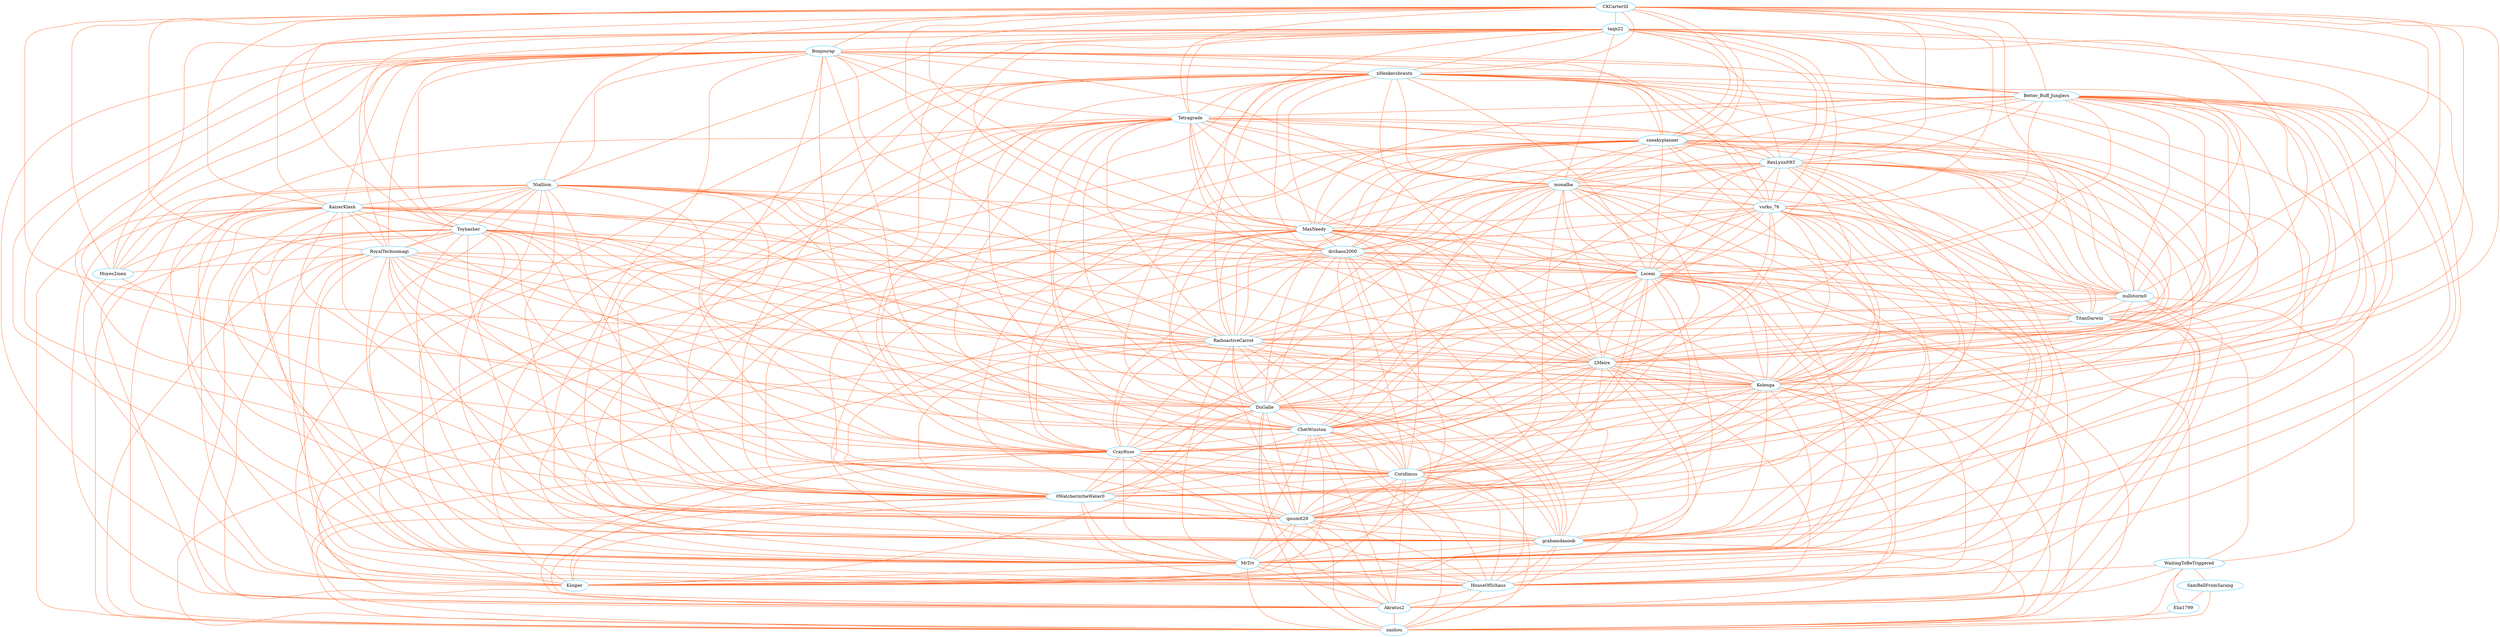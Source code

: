 strict graph "" {
	node [label="\N"];
	0	[color="#1fbfff",
		label=CKCarterIII,
		size=5.0,
		title=CKCarterIII];
	1	[color="#1fbfff",
		label=taqn22,
		size=5.0,
		title=taqn22];
	0 -- 1	[color="#ff5f1f",
		title="['civ', 'CrusaderKings']",
		weight=2,
		width=2];
	2	[color="#1fbfff",
		label=Bonjourap,
		size=5.0,
		title=Bonjourap];
	0 -- 2	[color="#ff5f1f",
		title="['civ']",
		weight=1,
		width=1];
	3	[color="#1fbfff",
		label=Niallism,
		size=5.0,
		title=Niallism];
	0 -- 3	[color="#ff5f1f",
		title="['civ']",
		weight=1,
		width=1];
	4	[color="#1fbfff",
		label=KaizerKlash,
		size=5.0,
		title=KaizerKlash];
	0 -- 4	[color="#ff5f1f",
		title="['civ']",
		weight=1,
		width=1];
	5	[color="#1fbfff",
		label=Toybasher,
		size=5.0,
		title=Toybasher];
	0 -- 5	[color="#ff5f1f",
		title="['civ']",
		weight=1,
		width=1];
	6	[color="#1fbfff",
		label=RoyalTechnomagi,
		size=5.0,
		title=RoyalTechnomagi];
	0 -- 6	[color="#ff5f1f",
		title="['civ']",
		weight=1,
		width=1];
	7	[color="#1fbfff",
		label=Moyes2men,
		size=5.0,
		title=Moyes2men];
	0 -- 7	[color="#ff5f1f",
		title="['civ']",
		weight=1,
		width=1];
	8	[color="#1fbfff",
		label=xHenkersbrautx,
		size=5.0,
		title=xHenkersbrautx];
	0 -- 8	[color="#ff5f1f",
		title="['CrusaderKings']",
		weight=1,
		width=1];
	9	[color="#1fbfff",
		label=Better_Buff_Junglers,
		size=5.0,
		title=Better_Buff_Junglers];
	0 -- 9	[color="#ff5f1f",
		title="['CrusaderKings']",
		weight=1,
		width=1];
	10	[color="#1fbfff",
		label=Tetragrade,
		size=5.0,
		title=Tetragrade];
	0 -- 10	[color="#ff5f1f",
		title="['CrusaderKings']",
		weight=1,
		width=1];
	11	[color="#1fbfff",
		label=sneakyplanner,
		size=5.0,
		title=sneakyplanner];
	0 -- 11	[color="#ff5f1f",
		title="['CrusaderKings']",
		weight=1,
		width=1];
	12	[color="#1fbfff",
		label=RexLynxPRT,
		size=5.0,
		title=RexLynxPRT];
	0 -- 12	[color="#ff5f1f",
		title="['CrusaderKings']",
		weight=1,
		width=1];
	13	[color="#1fbfff",
		label=monalba,
		size=5.0,
		title=monalba];
	0 -- 13	[color="#ff5f1f",
		title="['CrusaderKings']",
		weight=1,
		width=1];
	14	[color="#1fbfff",
		label=vorko_76,
		size=5.0,
		title=vorko_76];
	0 -- 14	[color="#ff5f1f",
		title="['CrusaderKings']",
		weight=1,
		width=1];
	15	[color="#1fbfff",
		label=MaxNeedy,
		size=5.0,
		title=MaxNeedy];
	0 -- 15	[color="#ff5f1f",
		title="['CrusaderKings']",
		weight=1,
		width=1];
	16	[color="#1fbfff",
		label=drchaos2000,
		size=5.0,
		title=drchaos2000];
	0 -- 16	[color="#ff5f1f",
		title="['CrusaderKings']",
		weight=1,
		width=1];
	17	[color="#1fbfff",
		label=Locem,
		size=5.0,
		title=Locem];
	0 -- 17	[color="#ff5f1f",
		title="['CrusaderKings']",
		weight=1,
		width=1];
	18	[color="#1fbfff",
		label=nullstorm0,
		size=5.0,
		title=nullstorm0];
	0 -- 18	[color="#ff5f1f",
		title="['CrusaderKings']",
		weight=1,
		width=1];
	19	[color="#1fbfff",
		label=TitanDarwin,
		size=5.0,
		title=TitanDarwin];
	0 -- 19	[color="#ff5f1f",
		title="['CrusaderKings']",
		weight=1,
		width=1];
	20	[color="#1fbfff",
		label=RadioactiveCarrot,
		size=5.0,
		title=RadioactiveCarrot];
	0 -- 20	[color="#ff5f1f",
		title="['CrusaderKings']",
		weight=1,
		width=1];
	21	[color="#1fbfff",
		label=LMeire,
		size=5.0,
		title=LMeire];
	0 -- 21	[color="#ff5f1f",
		title="['CrusaderKings']",
		weight=1,
		width=1];
	22	[color="#1fbfff",
		label=Kolenga,
		size=5.0,
		title=Kolenga];
	0 -- 22	[color="#ff5f1f",
		title="['CrusaderKings']",
		weight=1,
		width=1];
	1 -- 2	[color="#ff5f1f",
		title="['civ']",
		weight=1,
		width=1];
	1 -- 3	[color="#ff5f1f",
		title="['civ']",
		weight=1,
		width=1];
	1 -- 4	[color="#ff5f1f",
		title="['civ']",
		weight=1,
		width=1];
	1 -- 5	[color="#ff5f1f",
		title="['civ']",
		weight=1,
		width=1];
	1 -- 6	[color="#ff5f1f",
		title="['civ']",
		weight=1,
		width=1];
	1 -- 7	[color="#ff5f1f",
		title="['civ']",
		weight=1,
		width=1];
	1 -- 8	[color="#ff5f1f",
		title="['CrusaderKings']",
		weight=1,
		width=1];
	1 -- 9	[color="#ff5f1f",
		title="['CrusaderKings']",
		weight=1,
		width=1];
	1 -- 10	[color="#ff5f1f",
		title="['CrusaderKings']",
		weight=1,
		width=1];
	1 -- 11	[color="#ff5f1f",
		title="['CrusaderKings']",
		weight=1,
		width=1];
	1 -- 12	[color="#ff5f1f",
		title="['CrusaderKings']",
		weight=1,
		width=1];
	1 -- 13	[color="#ff5f1f",
		title="['CrusaderKings']",
		weight=1,
		width=1];
	1 -- 14	[color="#ff5f1f",
		title="['CrusaderKings']",
		weight=1,
		width=1];
	1 -- 15	[color="#ff5f1f",
		title="['CrusaderKings']",
		weight=1,
		width=1];
	1 -- 16	[color="#ff5f1f",
		title="['CrusaderKings']",
		weight=1,
		width=1];
	1 -- 17	[color="#ff5f1f",
		title="['CrusaderKings']",
		weight=1,
		width=1];
	1 -- 18	[color="#ff5f1f",
		title="['CrusaderKings']",
		weight=1,
		width=1];
	1 -- 19	[color="#ff5f1f",
		title="['CrusaderKings']",
		weight=1,
		width=1];
	1 -- 20	[color="#ff5f1f",
		title="['CrusaderKings']",
		weight=1,
		width=1];
	1 -- 21	[color="#ff5f1f",
		title="['CrusaderKings']",
		weight=1,
		width=1];
	1 -- 22	[color="#ff5f1f",
		title="['CrusaderKings']",
		weight=1,
		width=1];
	2 -- 3	[color="#ff5f1f",
		title="['civ']",
		weight=1,
		width=1];
	2 -- 4	[color="#ff5f1f",
		title="['civ']",
		weight=1,
		width=1];
	2 -- 5	[color="#ff5f1f",
		title="['civ']",
		weight=1,
		width=1];
	2 -- 6	[color="#ff5f1f",
		title="['civ']",
		weight=1,
		width=1];
	2 -- 7	[color="#ff5f1f",
		title="['civ']",
		weight=1,
		width=1];
	2 -- 8	[color="#ff5f1f",
		title="['eu4']",
		weight=1,
		width=1];
	2 -- 9	[color="#ff5f1f",
		title="['eu4']",
		weight=1,
		width=1];
	2 -- 10	[color="#ff5f1f",
		title="['eu4']",
		weight=1,
		width=1];
	2 -- 11	[color="#ff5f1f",
		title="['eu4']",
		weight=1,
		width=1];
	2 -- 12	[color="#ff5f1f",
		title="['eu4']",
		weight=1,
		width=1];
	2 -- 13	[color="#ff5f1f",
		title="['eu4']",
		weight=1,
		width=1];
	2 -- 14	[color="#ff5f1f",
		title="['eu4']",
		weight=1,
		width=1];
	2 -- 15	[color="#ff5f1f",
		title="['eu4']",
		weight=1,
		width=1];
	2 -- 16	[color="#ff5f1f",
		title="['eu4']",
		weight=1,
		width=1];
	23	[color="#1fbfff",
		label=DuGalle,
		size=5.0,
		title=DuGalle];
	2 -- 23	[color="#ff5f1f",
		title="['eu4']",
		weight=1,
		width=1];
	24	[color="#1fbfff",
		label=ChetWinston,
		size=5.0,
		title=ChetWinston];
	2 -- 24	[color="#ff5f1f",
		title="['eu4']",
		weight=1,
		width=1];
	25	[color="#1fbfff",
		label=CrayRuse,
		size=5.0,
		title=CrayRuse];
	2 -- 25	[color="#ff5f1f",
		title="['eu4']",
		weight=1,
		width=1];
	26	[color="#1fbfff",
		label=Coridimus,
		size=5.0,
		title=Coridimus];
	2 -- 26	[color="#ff5f1f",
		title="['eu4']",
		weight=1,
		width=1];
	27	[color="#1fbfff",
		label="0WatcherintheWater0",
		size=5.0,
		title="0WatcherintheWater0"];
	2 -- 27	[color="#ff5f1f",
		title="['eu4']",
		weight=1,
		width=1];
	28	[color="#1fbfff",
		label=ipsum629,
		size=5.0,
		title=ipsum629];
	2 -- 28	[color="#ff5f1f",
		title="['eu4']",
		weight=1,
		width=1];
	29	[color="#1fbfff",
		label=grahamdanoob,
		size=5.0,
		title=grahamdanoob];
	2 -- 29	[color="#ff5f1f",
		title="['eu4']",
		weight=1,
		width=1];
	30	[color="#1fbfff",
		label=MrTrt,
		size=5.0,
		title=MrTrt];
	2 -- 30	[color="#ff5f1f",
		title="['eu4']",
		weight=1,
		width=1];
	31	[color="#1fbfff",
		label=Kloiper,
		size=5.0,
		title=Kloiper];
	2 -- 31	[color="#ff5f1f",
		title="['eu4']",
		weight=1,
		width=1];
	3 -- 4	[color="#ff5f1f",
		title="['civ', 'Stellaris']",
		weight=2,
		width=2];
	3 -- 5	[color="#ff5f1f",
		title="['civ', 'Stellaris']",
		weight=2,
		width=2];
	3 -- 6	[color="#ff5f1f",
		title="['civ', 'Stellaris']",
		weight=2,
		width=2];
	3 -- 7	[color="#ff5f1f",
		title="['civ']",
		weight=1,
		width=1];
	3 -- 17	[color="#ff5f1f",
		title="['Stellaris']",
		weight=1,
		width=1];
	3 -- 20	[color="#ff5f1f",
		title="['Stellaris']",
		weight=1,
		width=1];
	3 -- 21	[color="#ff5f1f",
		title="['Stellaris']",
		weight=1,
		width=1];
	3 -- 22	[color="#ff5f1f",
		title="['Stellaris']",
		weight=1,
		width=1];
	3 -- 23	[color="#ff5f1f",
		title="['Stellaris']",
		weight=1,
		width=1];
	3 -- 24	[color="#ff5f1f",
		title="['Stellaris']",
		weight=1,
		width=1];
	3 -- 25	[color="#ff5f1f",
		title="['Stellaris']",
		weight=1,
		width=1];
	3 -- 26	[color="#ff5f1f",
		title="['Stellaris']",
		weight=1,
		width=1];
	3 -- 27	[color="#ff5f1f",
		title="['Stellaris']",
		weight=1,
		width=1];
	3 -- 28	[color="#ff5f1f",
		title="['Stellaris']",
		weight=1,
		width=1];
	3 -- 29	[color="#ff5f1f",
		title="['Stellaris']",
		weight=1,
		width=1];
	3 -- 30	[color="#ff5f1f",
		title="['Stellaris']",
		weight=1,
		width=1];
	33	[color="#1fbfff",
		label=HouseOfSchaus,
		size=5.0,
		title=HouseOfSchaus];
	3 -- 33	[color="#ff5f1f",
		title="['Stellaris']",
		weight=1,
		width=1];
	34	[color="#1fbfff",
		label=Akratus2,
		size=5.0,
		title=Akratus2];
	3 -- 34	[color="#ff5f1f",
		title="['Stellaris']",
		weight=1,
		width=1];
	37	[color="#1fbfff",
		label=xanhou,
		size=5.0,
		title=xanhou];
	3 -- 37	[color="#ff5f1f",
		title="['Stellaris']",
		weight=1,
		width=1];
	4 -- 5	[color="#ff5f1f",
		title="['civ', 'Stellaris']",
		weight=2,
		width=2];
	4 -- 6	[color="#ff5f1f",
		title="['civ', 'Stellaris']",
		weight=2,
		width=2];
	4 -- 7	[color="#ff5f1f",
		title="['civ']",
		weight=1,
		width=1];
	4 -- 17	[color="#ff5f1f",
		title="['Stellaris']",
		weight=1,
		width=1];
	4 -- 20	[color="#ff5f1f",
		title="['Stellaris']",
		weight=1,
		width=1];
	4 -- 21	[color="#ff5f1f",
		title="['Stellaris']",
		weight=1,
		width=1];
	4 -- 22	[color="#ff5f1f",
		title="['Stellaris']",
		weight=1,
		width=1];
	4 -- 23	[color="#ff5f1f",
		title="['Stellaris']",
		weight=1,
		width=1];
	4 -- 24	[color="#ff5f1f",
		title="['Stellaris']",
		weight=1,
		width=1];
	4 -- 25	[color="#ff5f1f",
		title="['Stellaris']",
		weight=1,
		width=1];
	4 -- 26	[color="#ff5f1f",
		title="['Stellaris']",
		weight=1,
		width=1];
	4 -- 27	[color="#ff5f1f",
		title="['Stellaris']",
		weight=1,
		width=1];
	4 -- 28	[color="#ff5f1f",
		title="['Stellaris']",
		weight=1,
		width=1];
	4 -- 29	[color="#ff5f1f",
		title="['Stellaris']",
		weight=1,
		width=1];
	4 -- 30	[color="#ff5f1f",
		title="['Stellaris']",
		weight=1,
		width=1];
	4 -- 33	[color="#ff5f1f",
		title="['Stellaris']",
		weight=1,
		width=1];
	4 -- 34	[color="#ff5f1f",
		title="['Stellaris']",
		weight=1,
		width=1];
	4 -- 37	[color="#ff5f1f",
		title="['Stellaris']",
		weight=1,
		width=1];
	5 -- 6	[color="#ff5f1f",
		title="['civ', 'Stellaris']",
		weight=2,
		width=2];
	5 -- 7	[color="#ff5f1f",
		title="['civ']",
		weight=1,
		width=1];
	5 -- 17	[color="#ff5f1f",
		title="['Stellaris']",
		weight=1,
		width=1];
	5 -- 20	[color="#ff5f1f",
		title="['Stellaris']",
		weight=1,
		width=1];
	5 -- 21	[color="#ff5f1f",
		title="['Stellaris']",
		weight=1,
		width=1];
	5 -- 22	[color="#ff5f1f",
		title="['Stellaris']",
		weight=1,
		width=1];
	5 -- 23	[color="#ff5f1f",
		title="['Stellaris']",
		weight=1,
		width=1];
	5 -- 24	[color="#ff5f1f",
		title="['Stellaris']",
		weight=1,
		width=1];
	5 -- 25	[color="#ff5f1f",
		title="['Stellaris']",
		weight=1,
		width=1];
	5 -- 26	[color="#ff5f1f",
		title="['Stellaris']",
		weight=1,
		width=1];
	5 -- 27	[color="#ff5f1f",
		title="['Stellaris']",
		weight=1,
		width=1];
	5 -- 28	[color="#ff5f1f",
		title="['Stellaris']",
		weight=1,
		width=1];
	5 -- 29	[color="#ff5f1f",
		title="['Stellaris']",
		weight=1,
		width=1];
	5 -- 30	[color="#ff5f1f",
		title="['Stellaris']",
		weight=1,
		width=1];
	5 -- 33	[color="#ff5f1f",
		title="['Stellaris']",
		weight=1,
		width=1];
	5 -- 34	[color="#ff5f1f",
		title="['Stellaris']",
		weight=1,
		width=1];
	5 -- 37	[color="#ff5f1f",
		title="['Stellaris']",
		weight=1,
		width=1];
	6 -- 7	[color="#ff5f1f",
		title="['civ']",
		weight=1,
		width=1];
	6 -- 17	[color="#ff5f1f",
		title="['Stellaris']",
		weight=1,
		width=1];
	6 -- 20	[color="#ff5f1f",
		title="['Stellaris']",
		weight=1,
		width=1];
	6 -- 21	[color="#ff5f1f",
		title="['Stellaris']",
		weight=1,
		width=1];
	6 -- 22	[color="#ff5f1f",
		title="['Stellaris']",
		weight=1,
		width=1];
	6 -- 23	[color="#ff5f1f",
		title="['Stellaris']",
		weight=1,
		width=1];
	6 -- 24	[color="#ff5f1f",
		title="['Stellaris']",
		weight=1,
		width=1];
	6 -- 25	[color="#ff5f1f",
		title="['Stellaris']",
		weight=1,
		width=1];
	6 -- 26	[color="#ff5f1f",
		title="['Stellaris']",
		weight=1,
		width=1];
	6 -- 27	[color="#ff5f1f",
		title="['Stellaris']",
		weight=1,
		width=1];
	6 -- 28	[color="#ff5f1f",
		title="['Stellaris']",
		weight=1,
		width=1];
	6 -- 29	[color="#ff5f1f",
		title="['Stellaris']",
		weight=1,
		width=1];
	6 -- 30	[color="#ff5f1f",
		title="['Stellaris']",
		weight=1,
		width=1];
	6 -- 33	[color="#ff5f1f",
		title="['Stellaris']",
		weight=1,
		width=1];
	6 -- 34	[color="#ff5f1f",
		title="['Stellaris']",
		weight=1,
		width=1];
	6 -- 37	[color="#ff5f1f",
		title="['Stellaris']",
		weight=1,
		width=1];
	7 -- 27	[color="#ff5f1f",
		title="['hoi4']",
		weight=1,
		width=1];
	7 -- 31	[color="#ff5f1f",
		title="['hoi4']",
		weight=1,
		width=1];
	8 -- 9	[color="#ff5f1f",
		title="['CrusaderKings', 'eu4']",
		weight=2,
		width=2];
	8 -- 10	[color="#ff5f1f",
		title="['CrusaderKings', 'eu4']",
		weight=2,
		width=2];
	8 -- 11	[color="#ff5f1f",
		title="['CrusaderKings', 'eu4']",
		weight=2,
		width=2];
	8 -- 12	[color="#ff5f1f",
		title="['CrusaderKings', 'eu4']",
		weight=2,
		width=2];
	8 -- 13	[color="#ff5f1f",
		title="['CrusaderKings', 'eu4']",
		weight=2,
		width=2];
	8 -- 14	[color="#ff5f1f",
		title="['CrusaderKings', 'eu4']",
		weight=2,
		width=2];
	8 -- 15	[color="#ff5f1f",
		title="['CrusaderKings', 'eu4']",
		weight=2,
		width=2];
	8 -- 16	[color="#ff5f1f",
		title="['CrusaderKings', 'eu4']",
		weight=2,
		width=2];
	8 -- 17	[color="#ff5f1f",
		title="['CrusaderKings']",
		weight=1,
		width=1];
	8 -- 18	[color="#ff5f1f",
		title="['CrusaderKings']",
		weight=1,
		width=1];
	8 -- 19	[color="#ff5f1f",
		title="['CrusaderKings']",
		weight=1,
		width=1];
	8 -- 20	[color="#ff5f1f",
		title="['CrusaderKings']",
		weight=1,
		width=1];
	8 -- 21	[color="#ff5f1f",
		title="['CrusaderKings']",
		weight=1,
		width=1];
	8 -- 22	[color="#ff5f1f",
		title="['CrusaderKings']",
		weight=1,
		width=1];
	8 -- 23	[color="#ff5f1f",
		title="['eu4']",
		weight=1,
		width=1];
	8 -- 24	[color="#ff5f1f",
		title="['eu4']",
		weight=1,
		width=1];
	8 -- 25	[color="#ff5f1f",
		title="['eu4']",
		weight=1,
		width=1];
	8 -- 26	[color="#ff5f1f",
		title="['eu4']",
		weight=1,
		width=1];
	8 -- 27	[color="#ff5f1f",
		title="['eu4']",
		weight=1,
		width=1];
	8 -- 28	[color="#ff5f1f",
		title="['eu4']",
		weight=1,
		width=1];
	8 -- 29	[color="#ff5f1f",
		title="['eu4']",
		weight=1,
		width=1];
	8 -- 30	[color="#ff5f1f",
		title="['eu4']",
		weight=1,
		width=1];
	8 -- 31	[color="#ff5f1f",
		title="['eu4']",
		weight=1,
		width=1];
	9 -- 10	[color="#ff5f1f",
		title="['CrusaderKings', 'eu4']",
		weight=2,
		width=2];
	9 -- 11	[color="#ff5f1f",
		title="['CrusaderKings', 'eu4']",
		weight=2,
		width=2];
	9 -- 12	[color="#ff5f1f",
		title="['CrusaderKings', 'eu4']",
		weight=2,
		width=2];
	9 -- 13	[color="#ff5f1f",
		title="['CrusaderKings', 'eu4']",
		weight=2,
		width=2];
	9 -- 14	[color="#ff5f1f",
		title="['CrusaderKings', 'eu4']",
		weight=2,
		width=2];
	9 -- 15	[color="#ff5f1f",
		title="['CrusaderKings', 'eu4']",
		weight=2,
		width=2];
	9 -- 16	[color="#ff5f1f",
		title="['CrusaderKings', 'eu4']",
		weight=2,
		width=2];
	9 -- 17	[color="#ff5f1f",
		title="['CrusaderKings']",
		weight=1,
		width=1];
	9 -- 18	[color="#ff5f1f",
		title="['CrusaderKings']",
		weight=1,
		width=1];
	9 -- 19	[color="#ff5f1f",
		title="['CrusaderKings']",
		weight=1,
		width=1];
	9 -- 20	[color="#ff5f1f",
		title="['CrusaderKings']",
		weight=1,
		width=1];
	9 -- 21	[color="#ff5f1f",
		title="['CrusaderKings']",
		weight=1,
		width=1];
	9 -- 22	[color="#ff5f1f",
		title="['CrusaderKings']",
		weight=1,
		width=1];
	9 -- 23	[color="#ff5f1f",
		title="['eu4']",
		weight=1,
		width=1];
	9 -- 24	[color="#ff5f1f",
		title="['eu4']",
		weight=1,
		width=1];
	9 -- 25	[color="#ff5f1f",
		title="['eu4']",
		weight=1,
		width=1];
	9 -- 26	[color="#ff5f1f",
		title="['eu4']",
		weight=1,
		width=1];
	9 -- 27	[color="#ff5f1f",
		title="['eu4']",
		weight=1,
		width=1];
	9 -- 28	[color="#ff5f1f",
		title="['eu4']",
		weight=1,
		width=1];
	9 -- 29	[color="#ff5f1f",
		title="['eu4']",
		weight=1,
		width=1];
	9 -- 30	[color="#ff5f1f",
		title="['eu4']",
		weight=1,
		width=1];
	9 -- 31	[color="#ff5f1f",
		title="['eu4']",
		weight=1,
		width=1];
	10 -- 11	[color="#ff5f1f",
		title="['CrusaderKings', 'eu4']",
		weight=2,
		width=2];
	10 -- 12	[color="#ff5f1f",
		title="['CrusaderKings', 'eu4']",
		weight=2,
		width=2];
	10 -- 13	[color="#ff5f1f",
		title="['CrusaderKings', 'eu4']",
		weight=2,
		width=2];
	10 -- 14	[color="#ff5f1f",
		title="['CrusaderKings', 'eu4']",
		weight=2,
		width=2];
	10 -- 15	[color="#ff5f1f",
		title="['CrusaderKings', 'eu4']",
		weight=2,
		width=2];
	10 -- 16	[color="#ff5f1f",
		title="['CrusaderKings', 'eu4']",
		weight=2,
		width=2];
	10 -- 17	[color="#ff5f1f",
		title="['CrusaderKings']",
		weight=1,
		width=1];
	10 -- 18	[color="#ff5f1f",
		title="['CrusaderKings']",
		weight=1,
		width=1];
	10 -- 19	[color="#ff5f1f",
		title="['CrusaderKings']",
		weight=1,
		width=1];
	10 -- 20	[color="#ff5f1f",
		title="['CrusaderKings']",
		weight=1,
		width=1];
	10 -- 21	[color="#ff5f1f",
		title="['CrusaderKings']",
		weight=1,
		width=1];
	10 -- 22	[color="#ff5f1f",
		title="['CrusaderKings']",
		weight=1,
		width=1];
	10 -- 23	[color="#ff5f1f",
		title="['eu4']",
		weight=1,
		width=1];
	10 -- 24	[color="#ff5f1f",
		title="['eu4']",
		weight=1,
		width=1];
	10 -- 25	[color="#ff5f1f",
		title="['eu4']",
		weight=1,
		width=1];
	10 -- 26	[color="#ff5f1f",
		title="['eu4']",
		weight=1,
		width=1];
	10 -- 27	[color="#ff5f1f",
		title="['eu4']",
		weight=1,
		width=1];
	10 -- 28	[color="#ff5f1f",
		title="['eu4']",
		weight=1,
		width=1];
	10 -- 29	[color="#ff5f1f",
		title="['eu4']",
		weight=1,
		width=1];
	10 -- 30	[color="#ff5f1f",
		title="['eu4']",
		weight=1,
		width=1];
	10 -- 31	[color="#ff5f1f",
		title="['eu4']",
		weight=1,
		width=1];
	11 -- 12	[color="#ff5f1f",
		title="['CrusaderKings', 'eu4']",
		weight=2,
		width=2];
	11 -- 13	[color="#ff5f1f",
		title="['CrusaderKings', 'eu4']",
		weight=2,
		width=2];
	11 -- 14	[color="#ff5f1f",
		title="['CrusaderKings', 'eu4']",
		weight=2,
		width=2];
	11 -- 15	[color="#ff5f1f",
		title="['CrusaderKings', 'eu4']",
		weight=2,
		width=2];
	11 -- 16	[color="#ff5f1f",
		title="['CrusaderKings', 'eu4']",
		weight=2,
		width=2];
	11 -- 17	[color="#ff5f1f",
		title="['CrusaderKings']",
		weight=1,
		width=1];
	11 -- 18	[color="#ff5f1f",
		title="['CrusaderKings']",
		weight=1,
		width=1];
	11 -- 19	[color="#ff5f1f",
		title="['CrusaderKings']",
		weight=1,
		width=1];
	11 -- 20	[color="#ff5f1f",
		title="['CrusaderKings']",
		weight=1,
		width=1];
	11 -- 21	[color="#ff5f1f",
		title="['CrusaderKings']",
		weight=1,
		width=1];
	11 -- 22	[color="#ff5f1f",
		title="['CrusaderKings']",
		weight=1,
		width=1];
	11 -- 23	[color="#ff5f1f",
		title="['eu4']",
		weight=1,
		width=1];
	11 -- 24	[color="#ff5f1f",
		title="['eu4']",
		weight=1,
		width=1];
	11 -- 25	[color="#ff5f1f",
		title="['eu4']",
		weight=1,
		width=1];
	11 -- 26	[color="#ff5f1f",
		title="['eu4']",
		weight=1,
		width=1];
	11 -- 27	[color="#ff5f1f",
		title="['eu4']",
		weight=1,
		width=1];
	11 -- 28	[color="#ff5f1f",
		title="['eu4']",
		weight=1,
		width=1];
	11 -- 29	[color="#ff5f1f",
		title="['eu4']",
		weight=1,
		width=1];
	11 -- 30	[color="#ff5f1f",
		title="['eu4']",
		weight=1,
		width=1];
	11 -- 31	[color="#ff5f1f",
		title="['eu4']",
		weight=1,
		width=1];
	12 -- 13	[color="#ff5f1f",
		title="['CrusaderKings', 'eu4']",
		weight=2,
		width=2];
	12 -- 14	[color="#ff5f1f",
		title="['CrusaderKings', 'eu4']",
		weight=2,
		width=2];
	12 -- 15	[color="#ff5f1f",
		title="['CrusaderKings', 'eu4']",
		weight=2,
		width=2];
	12 -- 16	[color="#ff5f1f",
		title="['CrusaderKings', 'eu4']",
		weight=2,
		width=2];
	12 -- 17	[color="#ff5f1f",
		title="['CrusaderKings']",
		weight=1,
		width=1];
	12 -- 18	[color="#ff5f1f",
		title="['CrusaderKings']",
		weight=1,
		width=1];
	12 -- 19	[color="#ff5f1f",
		title="['CrusaderKings']",
		weight=1,
		width=1];
	12 -- 20	[color="#ff5f1f",
		title="['CrusaderKings']",
		weight=1,
		width=1];
	12 -- 21	[color="#ff5f1f",
		title="['CrusaderKings']",
		weight=1,
		width=1];
	12 -- 22	[color="#ff5f1f",
		title="['CrusaderKings']",
		weight=1,
		width=1];
	12 -- 23	[color="#ff5f1f",
		title="['eu4']",
		weight=1,
		width=1];
	12 -- 24	[color="#ff5f1f",
		title="['eu4']",
		weight=1,
		width=1];
	12 -- 25	[color="#ff5f1f",
		title="['eu4']",
		weight=1,
		width=1];
	12 -- 26	[color="#ff5f1f",
		title="['eu4']",
		weight=1,
		width=1];
	12 -- 27	[color="#ff5f1f",
		title="['eu4']",
		weight=1,
		width=1];
	12 -- 28	[color="#ff5f1f",
		title="['eu4']",
		weight=1,
		width=1];
	12 -- 29	[color="#ff5f1f",
		title="['eu4']",
		weight=1,
		width=1];
	12 -- 30	[color="#ff5f1f",
		title="['eu4']",
		weight=1,
		width=1];
	12 -- 31	[color="#ff5f1f",
		title="['eu4']",
		weight=1,
		width=1];
	13 -- 14	[color="#ff5f1f",
		title="['CrusaderKings', 'eu4']",
		weight=2,
		width=2];
	13 -- 15	[color="#ff5f1f",
		title="['CrusaderKings', 'eu4']",
		weight=2,
		width=2];
	13 -- 16	[color="#ff5f1f",
		title="['CrusaderKings', 'eu4']",
		weight=2,
		width=2];
	13 -- 17	[color="#ff5f1f",
		title="['CrusaderKings']",
		weight=1,
		width=1];
	13 -- 18	[color="#ff5f1f",
		title="['CrusaderKings']",
		weight=1,
		width=1];
	13 -- 19	[color="#ff5f1f",
		title="['CrusaderKings']",
		weight=1,
		width=1];
	13 -- 20	[color="#ff5f1f",
		title="['CrusaderKings']",
		weight=1,
		width=1];
	13 -- 21	[color="#ff5f1f",
		title="['CrusaderKings']",
		weight=1,
		width=1];
	13 -- 22	[color="#ff5f1f",
		title="['CrusaderKings']",
		weight=1,
		width=1];
	13 -- 23	[color="#ff5f1f",
		title="['eu4']",
		weight=1,
		width=1];
	13 -- 24	[color="#ff5f1f",
		title="['eu4']",
		weight=1,
		width=1];
	13 -- 25	[color="#ff5f1f",
		title="['eu4']",
		weight=1,
		width=1];
	13 -- 26	[color="#ff5f1f",
		title="['eu4']",
		weight=1,
		width=1];
	13 -- 27	[color="#ff5f1f",
		title="['eu4']",
		weight=1,
		width=1];
	13 -- 28	[color="#ff5f1f",
		title="['eu4']",
		weight=1,
		width=1];
	13 -- 29	[color="#ff5f1f",
		title="['eu4']",
		weight=1,
		width=1];
	13 -- 30	[color="#ff5f1f",
		title="['eu4']",
		weight=1,
		width=1];
	13 -- 31	[color="#ff5f1f",
		title="['eu4']",
		weight=1,
		width=1];
	14 -- 15	[color="#ff5f1f",
		title="['CrusaderKings', 'eu4']",
		weight=2,
		width=2];
	14 -- 16	[color="#ff5f1f",
		title="['CrusaderKings', 'eu4']",
		weight=2,
		width=2];
	14 -- 17	[color="#ff5f1f",
		title="['CrusaderKings']",
		weight=1,
		width=1];
	14 -- 18	[color="#ff5f1f",
		title="['CrusaderKings']",
		weight=1,
		width=1];
	14 -- 19	[color="#ff5f1f",
		title="['CrusaderKings']",
		weight=1,
		width=1];
	14 -- 20	[color="#ff5f1f",
		title="['CrusaderKings']",
		weight=1,
		width=1];
	14 -- 21	[color="#ff5f1f",
		title="['CrusaderKings']",
		weight=1,
		width=1];
	14 -- 22	[color="#ff5f1f",
		title="['CrusaderKings']",
		weight=1,
		width=1];
	14 -- 23	[color="#ff5f1f",
		title="['eu4']",
		weight=1,
		width=1];
	14 -- 24	[color="#ff5f1f",
		title="['eu4']",
		weight=1,
		width=1];
	14 -- 25	[color="#ff5f1f",
		title="['eu4']",
		weight=1,
		width=1];
	14 -- 26	[color="#ff5f1f",
		title="['eu4']",
		weight=1,
		width=1];
	14 -- 27	[color="#ff5f1f",
		title="['eu4']",
		weight=1,
		width=1];
	14 -- 28	[color="#ff5f1f",
		title="['eu4']",
		weight=1,
		width=1];
	14 -- 29	[color="#ff5f1f",
		title="['eu4']",
		weight=1,
		width=1];
	14 -- 30	[color="#ff5f1f",
		title="['eu4']",
		weight=1,
		width=1];
	14 -- 31	[color="#ff5f1f",
		title="['eu4']",
		weight=1,
		width=1];
	15 -- 16	[color="#ff5f1f",
		title="['CrusaderKings', 'eu4']",
		weight=2,
		width=2];
	15 -- 17	[color="#ff5f1f",
		title="['CrusaderKings']",
		weight=1,
		width=1];
	15 -- 18	[color="#ff5f1f",
		title="['CrusaderKings']",
		weight=1,
		width=1];
	15 -- 19	[color="#ff5f1f",
		title="['CrusaderKings']",
		weight=1,
		width=1];
	15 -- 20	[color="#ff5f1f",
		title="['CrusaderKings']",
		weight=1,
		width=1];
	15 -- 21	[color="#ff5f1f",
		title="['CrusaderKings']",
		weight=1,
		width=1];
	15 -- 22	[color="#ff5f1f",
		title="['CrusaderKings']",
		weight=1,
		width=1];
	15 -- 23	[color="#ff5f1f",
		title="['eu4']",
		weight=1,
		width=1];
	15 -- 24	[color="#ff5f1f",
		title="['eu4']",
		weight=1,
		width=1];
	15 -- 25	[color="#ff5f1f",
		title="['eu4']",
		weight=1,
		width=1];
	15 -- 26	[color="#ff5f1f",
		title="['eu4']",
		weight=1,
		width=1];
	15 -- 27	[color="#ff5f1f",
		title="['eu4']",
		weight=1,
		width=1];
	15 -- 28	[color="#ff5f1f",
		title="['eu4']",
		weight=1,
		width=1];
	15 -- 29	[color="#ff5f1f",
		title="['eu4']",
		weight=1,
		width=1];
	15 -- 30	[color="#ff5f1f",
		title="['eu4']",
		weight=1,
		width=1];
	15 -- 31	[color="#ff5f1f",
		title="['eu4']",
		weight=1,
		width=1];
	16 -- 17	[color="#ff5f1f",
		title="['CrusaderKings']",
		weight=1,
		width=1];
	16 -- 18	[color="#ff5f1f",
		title="['CrusaderKings']",
		weight=1,
		width=1];
	16 -- 19	[color="#ff5f1f",
		title="['CrusaderKings']",
		weight=1,
		width=1];
	16 -- 20	[color="#ff5f1f",
		title="['CrusaderKings']",
		weight=1,
		width=1];
	16 -- 21	[color="#ff5f1f",
		title="['CrusaderKings']",
		weight=1,
		width=1];
	16 -- 22	[color="#ff5f1f",
		title="['CrusaderKings']",
		weight=1,
		width=1];
	16 -- 23	[color="#ff5f1f",
		title="['eu4']",
		weight=1,
		width=1];
	16 -- 24	[color="#ff5f1f",
		title="['eu4']",
		weight=1,
		width=1];
	16 -- 25	[color="#ff5f1f",
		title="['eu4']",
		weight=1,
		width=1];
	16 -- 26	[color="#ff5f1f",
		title="['eu4']",
		weight=1,
		width=1];
	16 -- 27	[color="#ff5f1f",
		title="['eu4']",
		weight=1,
		width=1];
	16 -- 28	[color="#ff5f1f",
		title="['eu4']",
		weight=1,
		width=1];
	16 -- 29	[color="#ff5f1f",
		title="['eu4']",
		weight=1,
		width=1];
	16 -- 30	[color="#ff5f1f",
		title="['eu4']",
		weight=1,
		width=1];
	16 -- 31	[color="#ff5f1f",
		title="['eu4']",
		weight=1,
		width=1];
	17 -- 18	[color="#ff5f1f",
		title="['CrusaderKings', 'totalwar']",
		weight=2,
		width=2];
	17 -- 19	[color="#ff5f1f",
		title="['CrusaderKings', 'totalwar']",
		weight=2,
		width=2];
	17 -- 20	[color="#ff5f1f",
		title="['CrusaderKings', 'Stellaris']",
		weight=2,
		width=2];
	17 -- 21	[color="#ff5f1f",
		title="['CrusaderKings', 'Stellaris']",
		weight=2,
		width=2];
	17 -- 22	[color="#ff5f1f",
		title="['CrusaderKings', 'Stellaris']",
		weight=2,
		width=2];
	17 -- 23	[color="#ff5f1f",
		title="['Stellaris']",
		weight=1,
		width=1];
	17 -- 24	[color="#ff5f1f",
		title="['Stellaris']",
		weight=1,
		width=1];
	17 -- 25	[color="#ff5f1f",
		title="['Stellaris']",
		weight=1,
		width=1];
	17 -- 26	[color="#ff5f1f",
		title="['Stellaris']",
		weight=1,
		width=1];
	17 -- 27	[color="#ff5f1f",
		title="['Stellaris']",
		weight=1,
		width=1];
	17 -- 28	[color="#ff5f1f",
		title="['Stellaris']",
		weight=1,
		width=1];
	17 -- 29	[color="#ff5f1f",
		title="['Stellaris']",
		weight=1,
		width=1];
	17 -- 30	[color="#ff5f1f",
		title="['Stellaris']",
		weight=1,
		width=1];
	32	[color="#1fbfff",
		label=WaitingToBeTriggered,
		size=5.0,
		title=WaitingToBeTriggered];
	17 -- 32	[color="#ff5f1f",
		title="['totalwar']",
		weight=1,
		width=1];
	17 -- 33	[color="#ff5f1f",
		title="['totalwar', 'Stellaris']",
		weight=2,
		width=2];
	17 -- 34	[color="#ff5f1f",
		title="['totalwar', 'Stellaris']",
		weight=2,
		width=2];
	17 -- 37	[color="#ff5f1f",
		title="['Stellaris']",
		weight=1,
		width=1];
	18 -- 19	[color="#ff5f1f",
		title="['CrusaderKings', 'totalwar']",
		weight=2,
		width=2];
	18 -- 20	[color="#ff5f1f",
		title="['CrusaderKings']",
		weight=1,
		width=1];
	18 -- 21	[color="#ff5f1f",
		title="['CrusaderKings']",
		weight=1,
		width=1];
	18 -- 22	[color="#ff5f1f",
		title="['CrusaderKings']",
		weight=1,
		width=1];
	18 -- 32	[color="#ff5f1f",
		title="['totalwar']",
		weight=1,
		width=1];
	18 -- 33	[color="#ff5f1f",
		title="['totalwar']",
		weight=1,
		width=1];
	18 -- 34	[color="#ff5f1f",
		title="['totalwar']",
		weight=1,
		width=1];
	19 -- 20	[color="#ff5f1f",
		title="['CrusaderKings']",
		weight=1,
		width=1];
	19 -- 21	[color="#ff5f1f",
		title="['CrusaderKings']",
		weight=1,
		width=1];
	19 -- 22	[color="#ff5f1f",
		title="['CrusaderKings']",
		weight=1,
		width=1];
	19 -- 32	[color="#ff5f1f",
		title="['totalwar']",
		weight=1,
		width=1];
	19 -- 33	[color="#ff5f1f",
		title="['totalwar']",
		weight=1,
		width=1];
	19 -- 34	[color="#ff5f1f",
		title="['totalwar']",
		weight=1,
		width=1];
	20 -- 21	[color="#ff5f1f",
		title="['CrusaderKings', 'Stellaris']",
		weight=2,
		width=2];
	20 -- 22	[color="#ff5f1f",
		title="['CrusaderKings', 'Stellaris']",
		weight=2,
		width=2];
	20 -- 23	[color="#ff5f1f",
		title="['Stellaris']",
		weight=1,
		width=1];
	20 -- 24	[color="#ff5f1f",
		title="['Stellaris']",
		weight=1,
		width=1];
	20 -- 25	[color="#ff5f1f",
		title="['Stellaris']",
		weight=1,
		width=1];
	20 -- 26	[color="#ff5f1f",
		title="['Stellaris']",
		weight=1,
		width=1];
	20 -- 27	[color="#ff5f1f",
		title="['Stellaris']",
		weight=1,
		width=1];
	20 -- 28	[color="#ff5f1f",
		title="['Stellaris']",
		weight=1,
		width=1];
	20 -- 29	[color="#ff5f1f",
		title="['Stellaris']",
		weight=1,
		width=1];
	20 -- 30	[color="#ff5f1f",
		title="['Stellaris']",
		weight=1,
		width=1];
	20 -- 33	[color="#ff5f1f",
		title="['Stellaris']",
		weight=1,
		width=1];
	20 -- 34	[color="#ff5f1f",
		title="['Stellaris']",
		weight=1,
		width=1];
	20 -- 37	[color="#ff5f1f",
		title="['Stellaris']",
		weight=1,
		width=1];
	21 -- 22	[color="#ff5f1f",
		title="['CrusaderKings', 'Stellaris']",
		weight=2,
		width=2];
	21 -- 23	[color="#ff5f1f",
		title="['Stellaris']",
		weight=1,
		width=1];
	21 -- 24	[color="#ff5f1f",
		title="['Stellaris']",
		weight=1,
		width=1];
	21 -- 25	[color="#ff5f1f",
		title="['Stellaris']",
		weight=1,
		width=1];
	21 -- 26	[color="#ff5f1f",
		title="['Stellaris']",
		weight=1,
		width=1];
	21 -- 27	[color="#ff5f1f",
		title="['Stellaris']",
		weight=1,
		width=1];
	21 -- 28	[color="#ff5f1f",
		title="['Stellaris']",
		weight=1,
		width=1];
	21 -- 29	[color="#ff5f1f",
		title="['Stellaris']",
		weight=1,
		width=1];
	21 -- 30	[color="#ff5f1f",
		title="['Stellaris']",
		weight=1,
		width=1];
	21 -- 33	[color="#ff5f1f",
		title="['Stellaris']",
		weight=1,
		width=1];
	21 -- 34	[color="#ff5f1f",
		title="['Stellaris']",
		weight=1,
		width=1];
	21 -- 37	[color="#ff5f1f",
		title="['Stellaris']",
		weight=1,
		width=1];
	22 -- 23	[color="#ff5f1f",
		title="['Stellaris']",
		weight=1,
		width=1];
	22 -- 24	[color="#ff5f1f",
		title="['Stellaris']",
		weight=1,
		width=1];
	22 -- 25	[color="#ff5f1f",
		title="['Stellaris']",
		weight=1,
		width=1];
	22 -- 26	[color="#ff5f1f",
		title="['Stellaris']",
		weight=1,
		width=1];
	22 -- 27	[color="#ff5f1f",
		title="['Stellaris']",
		weight=1,
		width=1];
	22 -- 28	[color="#ff5f1f",
		title="['Stellaris']",
		weight=1,
		width=1];
	22 -- 29	[color="#ff5f1f",
		title="['Stellaris']",
		weight=1,
		width=1];
	22 -- 30	[color="#ff5f1f",
		title="['Stellaris']",
		weight=1,
		width=1];
	22 -- 33	[color="#ff5f1f",
		title="['Stellaris']",
		weight=1,
		width=1];
	22 -- 34	[color="#ff5f1f",
		title="['Stellaris']",
		weight=1,
		width=1];
	22 -- 37	[color="#ff5f1f",
		title="['Stellaris']",
		weight=1,
		width=1];
	23 -- 24	[color="#ff5f1f",
		title="['Stellaris', 'eu4']",
		weight=2,
		width=2];
	23 -- 25	[color="#ff5f1f",
		title="['Stellaris', 'eu4']",
		weight=2,
		width=2];
	23 -- 26	[color="#ff5f1f",
		title="['Stellaris', 'eu4']",
		weight=2,
		width=2];
	23 -- 27	[color="#ff5f1f",
		title="['Stellaris', 'eu4']",
		weight=2,
		width=2];
	23 -- 28	[color="#ff5f1f",
		title="['Stellaris', 'eu4']",
		weight=2,
		width=2];
	23 -- 29	[color="#ff5f1f",
		title="['Stellaris', 'eu4']",
		weight=2,
		width=2];
	23 -- 30	[color="#ff5f1f",
		title="['Stellaris', 'eu4']",
		weight=2,
		width=2];
	23 -- 31	[color="#ff5f1f",
		title="['eu4']",
		weight=1,
		width=1];
	23 -- 33	[color="#ff5f1f",
		title="['Stellaris']",
		weight=1,
		width=1];
	23 -- 34	[color="#ff5f1f",
		title="['Stellaris']",
		weight=1,
		width=1];
	23 -- 37	[color="#ff5f1f",
		title="['Stellaris']",
		weight=1,
		width=1];
	24 -- 25	[color="#ff5f1f",
		title="['Stellaris', 'eu4']",
		weight=2,
		width=2];
	24 -- 26	[color="#ff5f1f",
		title="['Stellaris', 'eu4']",
		weight=2,
		width=2];
	24 -- 27	[color="#ff5f1f",
		title="['Stellaris', 'eu4']",
		weight=2,
		width=2];
	24 -- 28	[color="#ff5f1f",
		title="['Stellaris', 'eu4']",
		weight=2,
		width=2];
	24 -- 29	[color="#ff5f1f",
		title="['Stellaris', 'eu4']",
		weight=2,
		width=2];
	24 -- 30	[color="#ff5f1f",
		title="['Stellaris', 'eu4']",
		weight=2,
		width=2];
	24 -- 31	[color="#ff5f1f",
		title="['eu4']",
		weight=1,
		width=1];
	24 -- 33	[color="#ff5f1f",
		title="['Stellaris']",
		weight=1,
		width=1];
	24 -- 34	[color="#ff5f1f",
		title="['Stellaris']",
		weight=1,
		width=1];
	24 -- 37	[color="#ff5f1f",
		title="['Stellaris']",
		weight=1,
		width=1];
	25 -- 26	[color="#ff5f1f",
		title="['Stellaris', 'eu4']",
		weight=2,
		width=2];
	25 -- 27	[color="#ff5f1f",
		title="['Stellaris', 'eu4']",
		weight=2,
		width=2];
	25 -- 28	[color="#ff5f1f",
		title="['Stellaris', 'eu4']",
		weight=2,
		width=2];
	25 -- 29	[color="#ff5f1f",
		title="['Stellaris', 'eu4']",
		weight=2,
		width=2];
	25 -- 30	[color="#ff5f1f",
		title="['Stellaris', 'eu4']",
		weight=2,
		width=2];
	25 -- 31	[color="#ff5f1f",
		title="['eu4']",
		weight=1,
		width=1];
	25 -- 33	[color="#ff5f1f",
		title="['Stellaris']",
		weight=1,
		width=1];
	25 -- 34	[color="#ff5f1f",
		title="['Stellaris']",
		weight=1,
		width=1];
	25 -- 37	[color="#ff5f1f",
		title="['Stellaris']",
		weight=1,
		width=1];
	26 -- 27	[color="#ff5f1f",
		title="['Stellaris', 'eu4']",
		weight=2,
		width=2];
	26 -- 28	[color="#ff5f1f",
		title="['Stellaris', 'eu4']",
		weight=2,
		width=2];
	26 -- 29	[color="#ff5f1f",
		title="['Stellaris', 'eu4']",
		weight=2,
		width=2];
	26 -- 30	[color="#ff5f1f",
		title="['Stellaris', 'eu4']",
		weight=2,
		width=2];
	26 -- 31	[color="#ff5f1f",
		title="['eu4']",
		weight=1,
		width=1];
	26 -- 33	[color="#ff5f1f",
		title="['Stellaris']",
		weight=1,
		width=1];
	26 -- 34	[color="#ff5f1f",
		title="['Stellaris']",
		weight=1,
		width=1];
	26 -- 37	[color="#ff5f1f",
		title="['Stellaris']",
		weight=1,
		width=1];
	27 -- 28	[color="#ff5f1f",
		title="['Stellaris', 'eu4']",
		weight=2,
		width=2];
	27 -- 29	[color="#ff5f1f",
		title="['Stellaris', 'eu4']",
		weight=2,
		width=2];
	27 -- 30	[color="#ff5f1f",
		title="['Stellaris', 'eu4']",
		weight=2,
		width=2];
	27 -- 31	[color="#ff5f1f",
		title="['hoi4', 'eu4']",
		weight=2,
		width=2];
	27 -- 33	[color="#ff5f1f",
		title="['Stellaris']",
		weight=1,
		width=1];
	27 -- 34	[color="#ff5f1f",
		title="['Stellaris']",
		weight=1,
		width=1];
	27 -- 37	[color="#ff5f1f",
		title="['Stellaris']",
		weight=1,
		width=1];
	28 -- 29	[color="#ff5f1f",
		title="['Stellaris', 'eu4']",
		weight=2,
		width=2];
	28 -- 30	[color="#ff5f1f",
		title="['Stellaris', 'eu4']",
		weight=2,
		width=2];
	28 -- 31	[color="#ff5f1f",
		title="['eu4']",
		weight=1,
		width=1];
	28 -- 33	[color="#ff5f1f",
		title="['Stellaris']",
		weight=1,
		width=1];
	28 -- 34	[color="#ff5f1f",
		title="['Stellaris']",
		weight=1,
		width=1];
	28 -- 37	[color="#ff5f1f",
		title="['Stellaris']",
		weight=1,
		width=1];
	29 -- 30	[color="#ff5f1f",
		title="['Stellaris', 'eu4']",
		weight=2,
		width=2];
	29 -- 31	[color="#ff5f1f",
		title="['eu4']",
		weight=1,
		width=1];
	29 -- 33	[color="#ff5f1f",
		title="['Stellaris']",
		weight=1,
		width=1];
	29 -- 34	[color="#ff5f1f",
		title="['Stellaris']",
		weight=1,
		width=1];
	29 -- 37	[color="#ff5f1f",
		title="['Stellaris']",
		weight=1,
		width=1];
	30 -- 31	[color="#ff5f1f",
		title="['eu4']",
		weight=1,
		width=1];
	30 -- 33	[color="#ff5f1f",
		title="['Stellaris']",
		weight=1,
		width=1];
	30 -- 34	[color="#ff5f1f",
		title="['Stellaris']",
		weight=1,
		width=1];
	30 -- 37	[color="#ff5f1f",
		title="['Stellaris']",
		weight=1,
		width=1];
	32 -- 33	[color="#ff5f1f",
		title="['totalwar']",
		weight=1,
		width=1];
	32 -- 34	[color="#ff5f1f",
		title="['totalwar']",
		weight=1,
		width=1];
	35	[color="#1fbfff",
		label=SamBellFromSarang,
		size=5.0,
		title=SamBellFromSarang];
	32 -- 35	[color="#ff5f1f",
		title="['CitiesSkylines']",
		weight=1,
		width=1];
	36	[color="#1fbfff",
		label=Elia1799,
		size=5.0,
		title=Elia1799];
	32 -- 36	[color="#ff5f1f",
		title="['CitiesSkylines']",
		weight=1,
		width=1];
	32 -- 37	[color="#ff5f1f",
		title="['CitiesSkylines']",
		weight=1,
		width=1];
	33 -- 34	[color="#ff5f1f",
		title="['totalwar', 'Stellaris']",
		weight=2,
		width=2];
	33 -- 37	[color="#ff5f1f",
		title="['Stellaris']",
		weight=1,
		width=1];
	34 -- 37	[color="#ff5f1f",
		title="['Stellaris']",
		weight=1,
		width=1];
	35 -- 36	[color="#ff5f1f",
		title="['CitiesSkylines', 'SimCity']",
		weight=2,
		width=2];
	35 -- 37	[color="#ff5f1f",
		title="['CitiesSkylines']",
		weight=1,
		width=1];
	36 -- 37	[color="#ff5f1f",
		title="['CitiesSkylines']",
		weight=1,
		width=1];
}
